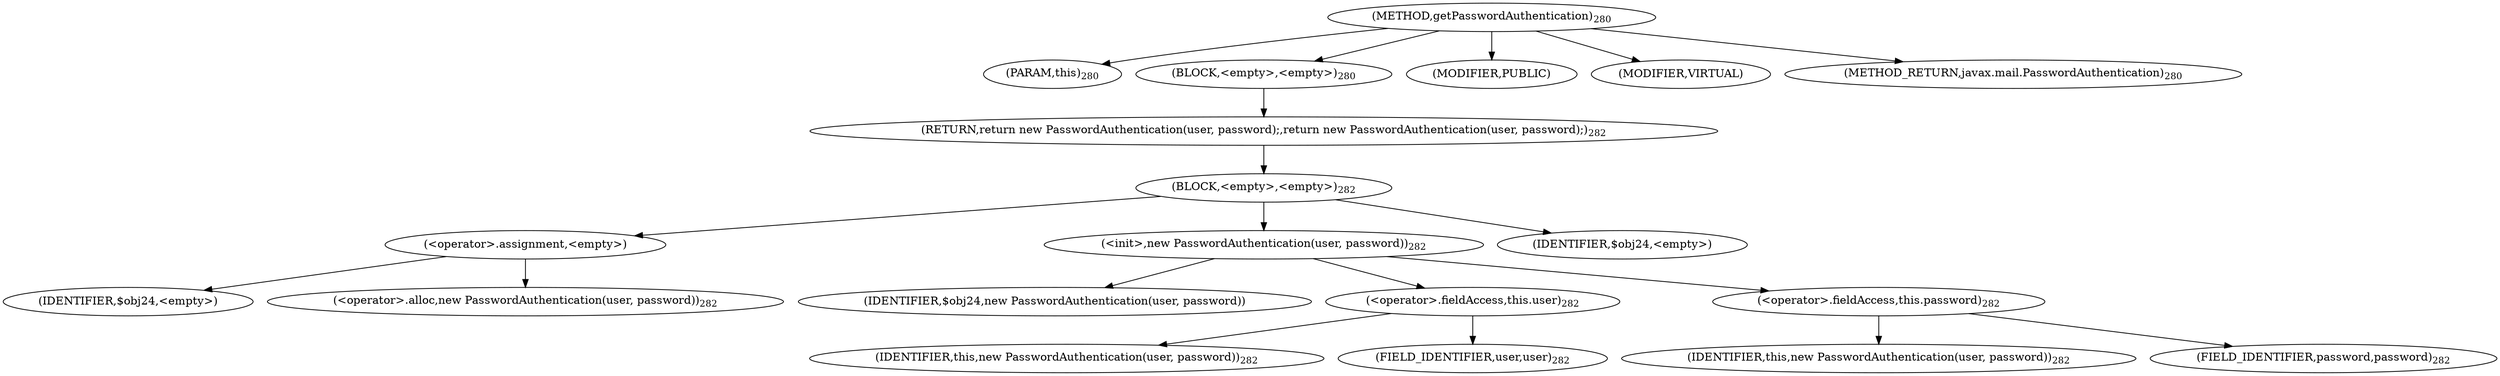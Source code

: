 digraph "getPasswordAuthentication" {  
"809" [label = <(METHOD,getPasswordAuthentication)<SUB>280</SUB>> ]
"810" [label = <(PARAM,this)<SUB>280</SUB>> ]
"811" [label = <(BLOCK,&lt;empty&gt;,&lt;empty&gt;)<SUB>280</SUB>> ]
"812" [label = <(RETURN,return new PasswordAuthentication(user, password);,return new PasswordAuthentication(user, password);)<SUB>282</SUB>> ]
"813" [label = <(BLOCK,&lt;empty&gt;,&lt;empty&gt;)<SUB>282</SUB>> ]
"814" [label = <(&lt;operator&gt;.assignment,&lt;empty&gt;)> ]
"815" [label = <(IDENTIFIER,$obj24,&lt;empty&gt;)> ]
"816" [label = <(&lt;operator&gt;.alloc,new PasswordAuthentication(user, password))<SUB>282</SUB>> ]
"817" [label = <(&lt;init&gt;,new PasswordAuthentication(user, password))<SUB>282</SUB>> ]
"818" [label = <(IDENTIFIER,$obj24,new PasswordAuthentication(user, password))> ]
"819" [label = <(&lt;operator&gt;.fieldAccess,this.user)<SUB>282</SUB>> ]
"820" [label = <(IDENTIFIER,this,new PasswordAuthentication(user, password))<SUB>282</SUB>> ]
"821" [label = <(FIELD_IDENTIFIER,user,user)<SUB>282</SUB>> ]
"822" [label = <(&lt;operator&gt;.fieldAccess,this.password)<SUB>282</SUB>> ]
"823" [label = <(IDENTIFIER,this,new PasswordAuthentication(user, password))<SUB>282</SUB>> ]
"824" [label = <(FIELD_IDENTIFIER,password,password)<SUB>282</SUB>> ]
"825" [label = <(IDENTIFIER,$obj24,&lt;empty&gt;)> ]
"826" [label = <(MODIFIER,PUBLIC)> ]
"827" [label = <(MODIFIER,VIRTUAL)> ]
"828" [label = <(METHOD_RETURN,javax.mail.PasswordAuthentication)<SUB>280</SUB>> ]
  "809" -> "810" 
  "809" -> "811" 
  "809" -> "826" 
  "809" -> "827" 
  "809" -> "828" 
  "811" -> "812" 
  "812" -> "813" 
  "813" -> "814" 
  "813" -> "817" 
  "813" -> "825" 
  "814" -> "815" 
  "814" -> "816" 
  "817" -> "818" 
  "817" -> "819" 
  "817" -> "822" 
  "819" -> "820" 
  "819" -> "821" 
  "822" -> "823" 
  "822" -> "824" 
}

